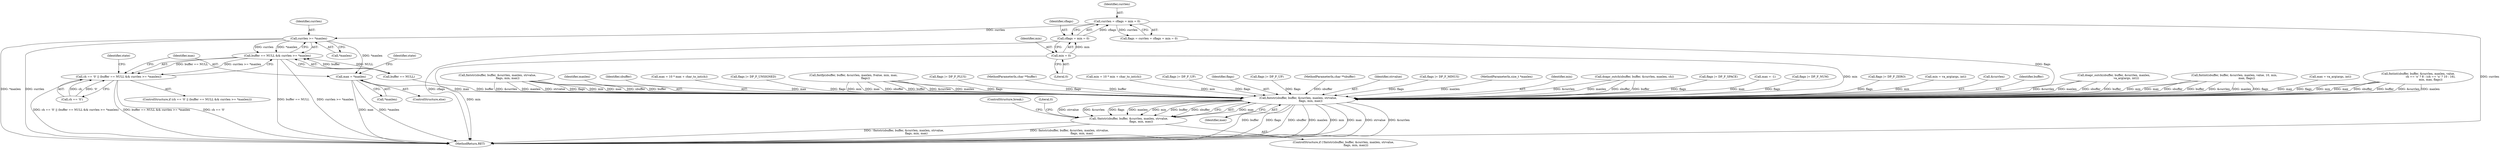 digraph "0_openssl_578b956fe741bf8e84055547b1e83c28dd902c73@pointer" {
"1000157" [label="(Call,currlen >= *maxlen)"];
"1000127" [label="(Call,currlen = cflags = min = 0)"];
"1000129" [label="(Call,cflags = min = 0)"];
"1000131" [label="(Call,min = 0)"];
"1000153" [label="(Call,buffer == NULL && currlen >= *maxlen)"];
"1000149" [label="(Call,ch == '\0' || (buffer == NULL && currlen >= *maxlen))"];
"1000165" [label="(Call,max = *maxlen)"];
"1000639" [label="(Call,fmtstr(sbuffer, buffer, &currlen, maxlen, strvalue,\n                            flags, min, max))"];
"1000638" [label="(Call,!fmtstr(sbuffer, buffer, &currlen, maxlen, strvalue,\n                            flags, min, max))"];
"1000150" [label="(Call,ch == '\0')"];
"1000614" [label="(Call,doapr_outch(sbuffer, buffer, &currlen, maxlen,\n                            va_arg(args, int)))"];
"1000472" [label="(Call,fmtint(sbuffer, buffer, &currlen, maxlen, value, 10, min,\n                            max, flags))"];
"1000351" [label="(Call,max = va_arg(args, int))"];
"1000149" [label="(Call,ch == '\0' || (buffer == NULL && currlen >= *maxlen))"];
"1000162" [label="(Identifier,state)"];
"1000153" [label="(Call,buffer == NULL && currlen >= *maxlen)"];
"1000708" [label="(MethodReturn,RET)"];
"1000167" [label="(Call,*maxlen)"];
"1000638" [label="(Call,!fmtstr(sbuffer, buffer, &currlen, maxlen, strvalue,\n                            flags, min, max))"];
"1000129" [label="(Call,cflags = min = 0)"];
"1000165" [label="(Call,max = *maxlen)"];
"1000164" [label="(ControlStructure,else)"];
"1000509" [label="(Call,fmtint(sbuffer, buffer, &currlen, maxlen, value,\n                            ch == 'o' ? 8 : (ch == 'u' ? 10 : 16),\n                            min, max, flags))"];
"1000627" [label="(Call,fmtstr(sbuffer, buffer, &currlen, maxlen, strvalue,\n                       flags, min, max))"];
"1000127" [label="(Call,currlen = cflags = min = 0)"];
"1000644" [label="(Identifier,maxlen)"];
"1000640" [label="(Identifier,sbuffer)"];
"1000332" [label="(Call,max = 10 * max + char_to_int(ch))"];
"1000651" [label="(ControlStructure,break;)"];
"1000492" [label="(Call,flags |= DP_F_UNSIGNED)"];
"1000551" [label="(Call,fmtfp(sbuffer, buffer, &currlen, maxlen, fvalue, min, max,\n                           flags))"];
"1000157" [label="(Call,currlen >= *maxlen)"];
"1000210" [label="(Call,flags |= DP_F_PLUS)"];
"1000105" [label="(MethodParameterIn,char **buffer)"];
"1000125" [label="(Call,flags = currlen = cflags = min = 0)"];
"1000159" [label="(Call,*maxlen)"];
"1000170" [label="(Identifier,state)"];
"1000262" [label="(Call,min = 10 * min + char_to_int(ch))"];
"1000575" [label="(Call,flags |= DP_F_UP)"];
"1000131" [label="(Call,min = 0)"];
"1000646" [label="(Identifier,flags)"];
"1000565" [label="(Call,flags |= DP_F_UP)"];
"1000132" [label="(Identifier,min)"];
"1000166" [label="(Identifier,max)"];
"1000650" [label="(Literal,0)"];
"1000104" [label="(MethodParameterIn,char **sbuffer)"];
"1000645" [label="(Identifier,strvalue)"];
"1000200" [label="(Call,flags |= DP_F_MINUS)"];
"1000639" [label="(Call,fmtstr(sbuffer, buffer, &currlen, maxlen, strvalue,\n                            flags, min, max))"];
"1000148" [label="(ControlStructure,if (ch == '\0' || (buffer == NULL && currlen >= *maxlen)))"];
"1000637" [label="(ControlStructure,if (!fmtstr(sbuffer, buffer, &currlen, maxlen, strvalue,\n                            flags, min, max)))"];
"1000106" [label="(MethodParameterIn,size_t *maxlen)"];
"1000128" [label="(Identifier,currlen)"];
"1000133" [label="(Literal,0)"];
"1000158" [label="(Identifier,currlen)"];
"1000647" [label="(Identifier,min)"];
"1000183" [label="(Call,doapr_outch(sbuffer, buffer, &currlen, maxlen, ch))"];
"1000220" [label="(Call,flags |= DP_F_SPACE)"];
"1000648" [label="(Identifier,max)"];
"1000134" [label="(Call,max = -1)"];
"1000230" [label="(Call,flags |= DP_F_NUM)"];
"1000154" [label="(Call,buffer == NULL)"];
"1000240" [label="(Call,flags |= DP_F_ZERO)"];
"1000281" [label="(Call,min = va_arg(args, int))"];
"1000642" [label="(Call,&currlen)"];
"1000641" [label="(Identifier,buffer)"];
"1000130" [label="(Identifier,cflags)"];
"1000157" -> "1000153"  [label="AST: "];
"1000157" -> "1000159"  [label="CFG: "];
"1000158" -> "1000157"  [label="AST: "];
"1000159" -> "1000157"  [label="AST: "];
"1000153" -> "1000157"  [label="CFG: "];
"1000157" -> "1000708"  [label="DDG: *maxlen"];
"1000157" -> "1000708"  [label="DDG: currlen"];
"1000157" -> "1000153"  [label="DDG: currlen"];
"1000157" -> "1000153"  [label="DDG: *maxlen"];
"1000127" -> "1000157"  [label="DDG: currlen"];
"1000157" -> "1000165"  [label="DDG: *maxlen"];
"1000127" -> "1000125"  [label="AST: "];
"1000127" -> "1000129"  [label="CFG: "];
"1000128" -> "1000127"  [label="AST: "];
"1000129" -> "1000127"  [label="AST: "];
"1000125" -> "1000127"  [label="CFG: "];
"1000127" -> "1000708"  [label="DDG: currlen"];
"1000127" -> "1000125"  [label="DDG: currlen"];
"1000129" -> "1000127"  [label="DDG: cflags"];
"1000129" -> "1000131"  [label="CFG: "];
"1000130" -> "1000129"  [label="AST: "];
"1000131" -> "1000129"  [label="AST: "];
"1000129" -> "1000708"  [label="DDG: cflags"];
"1000131" -> "1000129"  [label="DDG: min"];
"1000131" -> "1000133"  [label="CFG: "];
"1000132" -> "1000131"  [label="AST: "];
"1000133" -> "1000131"  [label="AST: "];
"1000131" -> "1000708"  [label="DDG: min"];
"1000131" -> "1000639"  [label="DDG: min"];
"1000153" -> "1000149"  [label="AST: "];
"1000153" -> "1000154"  [label="CFG: "];
"1000154" -> "1000153"  [label="AST: "];
"1000149" -> "1000153"  [label="CFG: "];
"1000153" -> "1000708"  [label="DDG: currlen >= *maxlen"];
"1000153" -> "1000708"  [label="DDG: buffer == NULL"];
"1000153" -> "1000149"  [label="DDG: buffer == NULL"];
"1000153" -> "1000149"  [label="DDG: currlen >= *maxlen"];
"1000154" -> "1000153"  [label="DDG: buffer"];
"1000154" -> "1000153"  [label="DDG: NULL"];
"1000149" -> "1000148"  [label="AST: "];
"1000149" -> "1000150"  [label="CFG: "];
"1000150" -> "1000149"  [label="AST: "];
"1000162" -> "1000149"  [label="CFG: "];
"1000166" -> "1000149"  [label="CFG: "];
"1000149" -> "1000708"  [label="DDG: ch == '\0' || (buffer == NULL && currlen >= *maxlen)"];
"1000149" -> "1000708"  [label="DDG: buffer == NULL && currlen >= *maxlen"];
"1000149" -> "1000708"  [label="DDG: ch == '\0'"];
"1000150" -> "1000149"  [label="DDG: ch"];
"1000150" -> "1000149"  [label="DDG: '\0'"];
"1000165" -> "1000164"  [label="AST: "];
"1000165" -> "1000167"  [label="CFG: "];
"1000166" -> "1000165"  [label="AST: "];
"1000167" -> "1000165"  [label="AST: "];
"1000170" -> "1000165"  [label="CFG: "];
"1000165" -> "1000708"  [label="DDG: max"];
"1000165" -> "1000708"  [label="DDG: *maxlen"];
"1000165" -> "1000639"  [label="DDG: max"];
"1000639" -> "1000638"  [label="AST: "];
"1000639" -> "1000648"  [label="CFG: "];
"1000640" -> "1000639"  [label="AST: "];
"1000641" -> "1000639"  [label="AST: "];
"1000642" -> "1000639"  [label="AST: "];
"1000644" -> "1000639"  [label="AST: "];
"1000645" -> "1000639"  [label="AST: "];
"1000646" -> "1000639"  [label="AST: "];
"1000647" -> "1000639"  [label="AST: "];
"1000648" -> "1000639"  [label="AST: "];
"1000638" -> "1000639"  [label="CFG: "];
"1000639" -> "1000708"  [label="DDG: buffer"];
"1000639" -> "1000708"  [label="DDG: flags"];
"1000639" -> "1000708"  [label="DDG: sbuffer"];
"1000639" -> "1000708"  [label="DDG: maxlen"];
"1000639" -> "1000708"  [label="DDG: min"];
"1000639" -> "1000708"  [label="DDG: max"];
"1000639" -> "1000708"  [label="DDG: strvalue"];
"1000639" -> "1000708"  [label="DDG: &currlen"];
"1000639" -> "1000638"  [label="DDG: max"];
"1000639" -> "1000638"  [label="DDG: strvalue"];
"1000639" -> "1000638"  [label="DDG: &currlen"];
"1000639" -> "1000638"  [label="DDG: flags"];
"1000639" -> "1000638"  [label="DDG: maxlen"];
"1000639" -> "1000638"  [label="DDG: min"];
"1000639" -> "1000638"  [label="DDG: buffer"];
"1000639" -> "1000638"  [label="DDG: sbuffer"];
"1000183" -> "1000639"  [label="DDG: sbuffer"];
"1000183" -> "1000639"  [label="DDG: buffer"];
"1000183" -> "1000639"  [label="DDG: &currlen"];
"1000183" -> "1000639"  [label="DDG: maxlen"];
"1000627" -> "1000639"  [label="DDG: sbuffer"];
"1000627" -> "1000639"  [label="DDG: buffer"];
"1000627" -> "1000639"  [label="DDG: &currlen"];
"1000627" -> "1000639"  [label="DDG: maxlen"];
"1000627" -> "1000639"  [label="DDG: strvalue"];
"1000627" -> "1000639"  [label="DDG: flags"];
"1000627" -> "1000639"  [label="DDG: min"];
"1000627" -> "1000639"  [label="DDG: max"];
"1000614" -> "1000639"  [label="DDG: sbuffer"];
"1000614" -> "1000639"  [label="DDG: buffer"];
"1000614" -> "1000639"  [label="DDG: &currlen"];
"1000614" -> "1000639"  [label="DDG: maxlen"];
"1000472" -> "1000639"  [label="DDG: sbuffer"];
"1000472" -> "1000639"  [label="DDG: buffer"];
"1000472" -> "1000639"  [label="DDG: &currlen"];
"1000472" -> "1000639"  [label="DDG: maxlen"];
"1000472" -> "1000639"  [label="DDG: flags"];
"1000472" -> "1000639"  [label="DDG: min"];
"1000472" -> "1000639"  [label="DDG: max"];
"1000509" -> "1000639"  [label="DDG: sbuffer"];
"1000509" -> "1000639"  [label="DDG: buffer"];
"1000509" -> "1000639"  [label="DDG: &currlen"];
"1000509" -> "1000639"  [label="DDG: maxlen"];
"1000509" -> "1000639"  [label="DDG: flags"];
"1000509" -> "1000639"  [label="DDG: min"];
"1000509" -> "1000639"  [label="DDG: max"];
"1000551" -> "1000639"  [label="DDG: sbuffer"];
"1000551" -> "1000639"  [label="DDG: buffer"];
"1000551" -> "1000639"  [label="DDG: &currlen"];
"1000551" -> "1000639"  [label="DDG: maxlen"];
"1000551" -> "1000639"  [label="DDG: flags"];
"1000551" -> "1000639"  [label="DDG: min"];
"1000551" -> "1000639"  [label="DDG: max"];
"1000104" -> "1000639"  [label="DDG: sbuffer"];
"1000154" -> "1000639"  [label="DDG: buffer"];
"1000105" -> "1000639"  [label="DDG: buffer"];
"1000106" -> "1000639"  [label="DDG: maxlen"];
"1000125" -> "1000639"  [label="DDG: flags"];
"1000565" -> "1000639"  [label="DDG: flags"];
"1000492" -> "1000639"  [label="DDG: flags"];
"1000230" -> "1000639"  [label="DDG: flags"];
"1000210" -> "1000639"  [label="DDG: flags"];
"1000575" -> "1000639"  [label="DDG: flags"];
"1000220" -> "1000639"  [label="DDG: flags"];
"1000200" -> "1000639"  [label="DDG: flags"];
"1000240" -> "1000639"  [label="DDG: flags"];
"1000281" -> "1000639"  [label="DDG: min"];
"1000262" -> "1000639"  [label="DDG: min"];
"1000332" -> "1000639"  [label="DDG: max"];
"1000134" -> "1000639"  [label="DDG: max"];
"1000351" -> "1000639"  [label="DDG: max"];
"1000638" -> "1000637"  [label="AST: "];
"1000650" -> "1000638"  [label="CFG: "];
"1000651" -> "1000638"  [label="CFG: "];
"1000638" -> "1000708"  [label="DDG: !fmtstr(sbuffer, buffer, &currlen, maxlen, strvalue,\n                            flags, min, max)"];
"1000638" -> "1000708"  [label="DDG: fmtstr(sbuffer, buffer, &currlen, maxlen, strvalue,\n                            flags, min, max)"];
}
